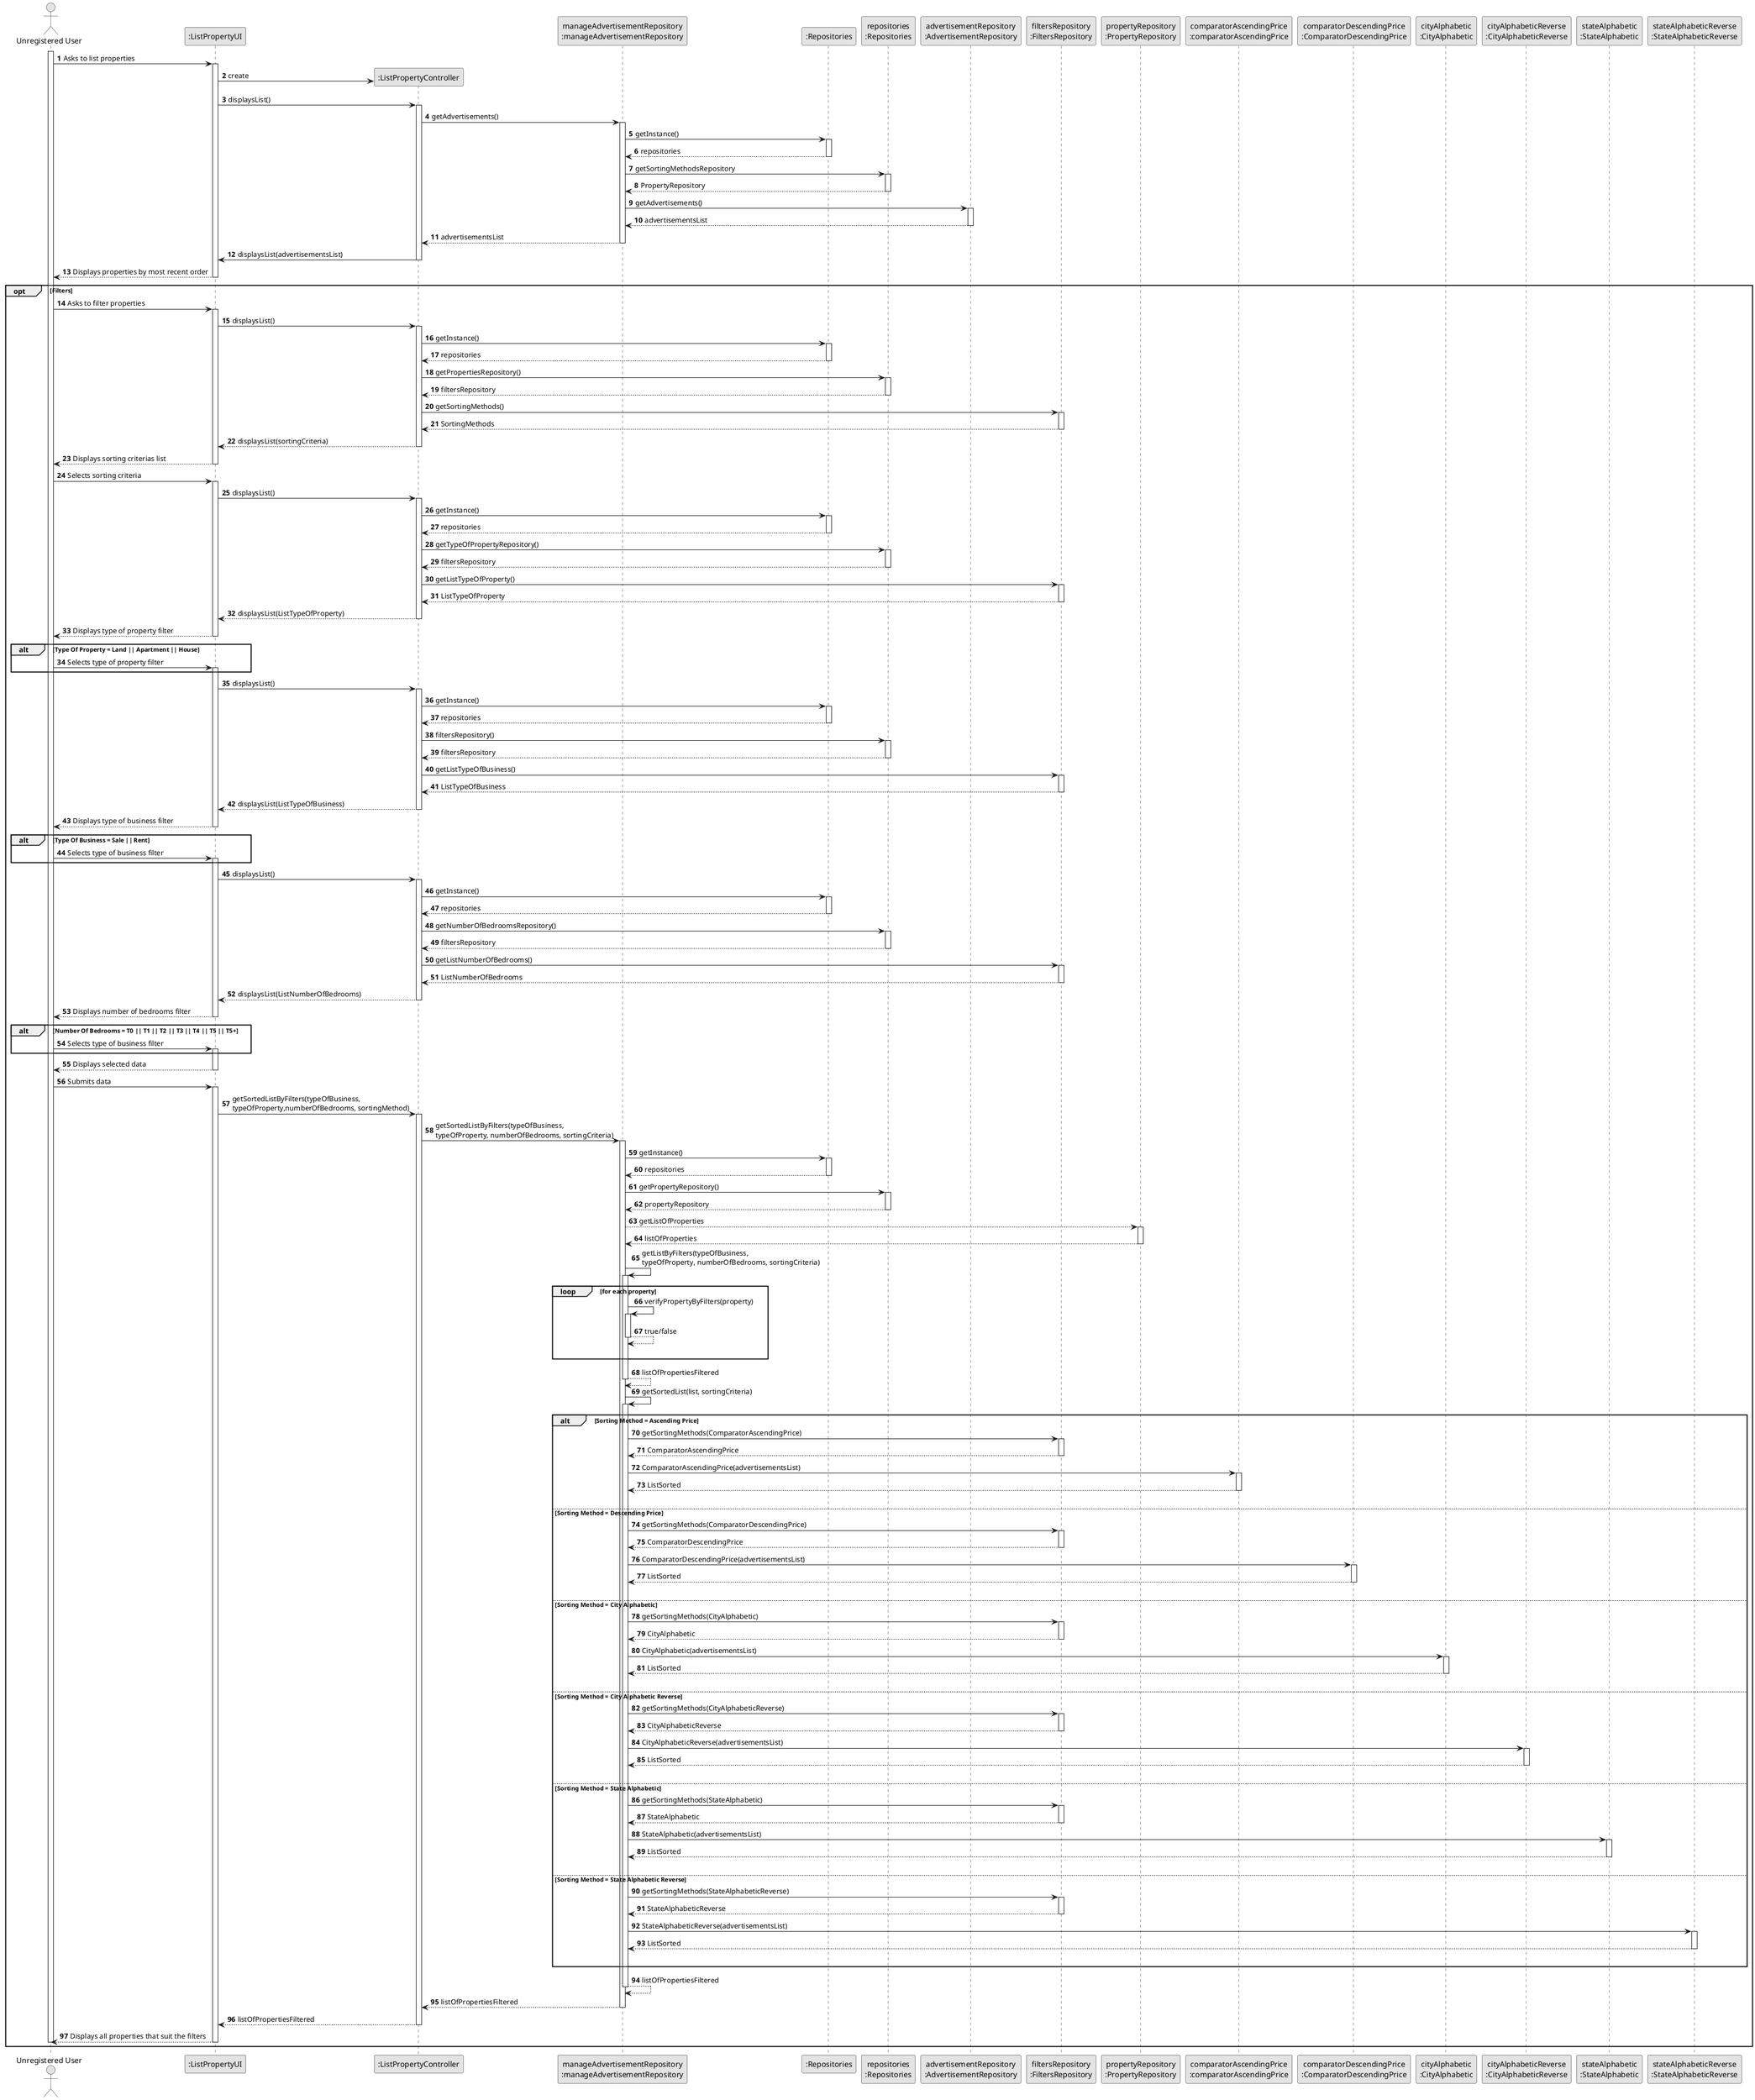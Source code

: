 @startuml
skinparam monochrome true
skinparam packageStyle rectangle
skinparam shadowing false

autonumber

'hide footbox
actor "Unregistered User" as User
participant ":ListPropertyUI" as UI
participant ":ListPropertyController" as CTRL
participant "manageAdvertisementRepository\n:manageAdvertisementRepository" as manageAdvertisement
participant ":Repositories" as RepositorySingleton
participant "repositories\n:Repositories" as PLAT
participant "advertisementRepository\n:AdvertisementRepository" as advertisementRepository
participant "filtersRepository\n:FiltersRepository" as filtersRepository
participant "propertyRepository\n:PropertyRepository" as propertyRepository
participant "comparatorAscendingPrice\n:comparatorAscendingPrice" as ComparatorAscendingPrice
participant "comparatorDescendingPrice\n:ComparatorDescendingPrice" as ComparatorDescendingPrice
participant "cityAlphabetic\n:CityAlphabetic" as CityAlphabetic
participant "cityAlphabeticReverse\n:CityAlphabeticReverse" as CityAlphabeticReverse
participant "stateAlphabetic\n:StateAlphabetic" as StateAlphabetic
participant "stateAlphabeticReverse\n:StateAlphabeticReverse" as StateAlphabeticReverse


activate User

        User -> UI : Asks to list properties

        activate UI

            UI -> CTRL** : create

            UI -> CTRL : displaysList()
            activate CTRL

                CTRL -> manageAdvertisement : getAdvertisements()
                activate manageAdvertisement

                    manageAdvertisement -> RepositorySingleton : getInstance()
                    activate RepositorySingleton

                    RepositorySingleton --> manageAdvertisement: repositories
                    deactivate RepositorySingleton

                    manageAdvertisement -> PLAT : getSortingMethodsRepository
                    activate PLAT

                    PLAT --> manageAdvertisement: PropertyRepository
                    deactivate PLAT

                    manageAdvertisement -> advertisementRepository : getAdvertisements()
                    activate advertisementRepository

                    advertisementRepository --> manageAdvertisement : advertisementsList
                    deactivate advertisementRepository

                    manageAdvertisement --> CTRL : advertisementsList
                    deactivate manageAdvertisement

                CTRL -> UI : displaysList(advertisementsList)
                deactivate CTRL

            UI --> User : Displays properties by most recent order
            deactivate UI

    opt Filters

            User -> UI : Asks to filter properties
            activate UI

            UI -> CTRL : displaysList()
            activate CTRL

                CTRL -> RepositorySingleton : getInstance()
                activate RepositorySingleton

                RepositorySingleton --> CTRL: repositories
                deactivate RepositorySingleton

                CTRL -> PLAT : getPropertiesRepository()
                activate PLAT

                PLAT --> CTRL: filtersRepository
                deactivate PLAT

                CTRL -> filtersRepository : getSortingMethods()
                activate filtersRepository

                filtersRepository --> CTRL : SortingMethods
                deactivate filtersRepository

                CTRL --> UI : displaysList(sortingCriteria)
                deactivate CTRL


        UI --> User : Displays sorting criterias list
    deactivate UI

        User -> UI : Selects sorting criteria
    activate UI

            UI -> CTRL : displaysList()
            activate CTRL

            CTRL -> RepositorySingleton : getInstance()
            activate RepositorySingleton

            RepositorySingleton --> CTRL: repositories
            deactivate RepositorySingleton

            CTRL -> PLAT : getTypeOfPropertyRepository()
            activate PLAT

            PLAT --> CTRL: filtersRepository
            deactivate PLAT

            CTRL -> filtersRepository : getListTypeOfProperty()
            activate filtersRepository

            filtersRepository --> CTRL : ListTypeOfProperty
            deactivate filtersRepository

            CTRL --> UI : displaysList(ListTypeOfProperty)
            deactivate CTRL

        UI --> User : Displays type of property filter
        deactivate UI

    alt Type Of Property = Land || Apartment || House

        User -> UI : Selects type of property filter
        activate UI

    end
        UI -> CTRL : displaysList()

        activate CTRL

            CTRL -> RepositorySingleton : getInstance()
            activate RepositorySingleton

            RepositorySingleton --> CTRL: repositories
            deactivate RepositorySingleton

            CTRL -> PLAT : filtersRepository()
            activate PLAT

            PLAT --> CTRL: filtersRepository
            deactivate PLAT

            CTRL -> filtersRepository : getListTypeOfBusiness()
            activate filtersRepository

            filtersRepository --> CTRL : ListTypeOfBusiness
            deactivate filtersRepository

            CTRL --> UI : displaysList(ListTypeOfBusiness)
            deactivate CTRL

        UI --> User : Displays type of business filter

        deactivate UI

    alt Type Of Business = Sale || Rent

        User -> UI : Selects type of business filter
        activate UI

    end
        UI -> CTRL : displaysList()

        activate CTRL

            CTRL -> RepositorySingleton : getInstance()
            activate RepositorySingleton

            RepositorySingleton --> CTRL: repositories
            deactivate RepositorySingleton

            CTRL -> PLAT : getNumberOfBedroomsRepository()
            activate PLAT

            PLAT --> CTRL: filtersRepository
            deactivate PLAT

            CTRL -> filtersRepository : getListNumberOfBedrooms()
            activate filtersRepository

            filtersRepository --> CTRL : ListNumberOfBedrooms
            deactivate filtersRepository

            CTRL --> UI : displaysList(ListNumberOfBedrooms)
            deactivate CTRL

        UI --> User : Displays number of bedrooms filter

        deactivate UI

        alt Number Of Bedrooms = T0 || T1 || T2 || T3 || T4 || T5 || T5+

        User -> UI : Selects type of business filter
            activate UI
        end

        UI --> User : Displays selected data
        deactivate UI


        User -> UI : Submits data
    activate UI



     UI -> CTRL : getSortedListByFilters(typeOfBusiness,\ntypeOfProperty,numberOfBedrooms, sortingMethod)
     activate CTRL

             CTRL -> manageAdvertisement : getSortedListByFilters(typeOfBusiness, \ntypeOfProperty, numberOfBedrooms, sortingCriteria)
         activate manageAdvertisement

                 manageAdvertisement -> RepositorySingleton : getInstance()
                 activate RepositorySingleton

                 RepositorySingleton --> manageAdvertisement: repositories
                 deactivate RepositorySingleton

                 manageAdvertisement -> PLAT : getPropertyRepository()
                 activate PLAT

                 PLAT --> manageAdvertisement : propertyRepository
                 deactivate PLAT

                manageAdvertisement --> propertyRepository : getListOfProperties
                activate propertyRepository

                propertyRepository --> manageAdvertisement : listOfProperties
                deactivate propertyRepository

                 manageAdvertisement -> manageAdvertisement : getListByFilters(typeOfBusiness, \ntypeOfProperty, numberOfBedrooms, sortingCriteria)

                      loop for each property

                         activate manageAdvertisement
                         manageAdvertisement -> manageAdvertisement : verifyPropertyByFilters(property)
                         activate manageAdvertisement
                         manageAdvertisement --> manageAdvertisement : true/false
                         deactivate manageAdvertisement

                      |||

                      end
                           manageAdvertisement --> manageAdvertisement : listOfPropertiesFiltered

                     deactivate manageAdvertisement

    manageAdvertisement -> manageAdvertisement : getSortedList(list, sortingCriteria)
    activate manageAdvertisement


         alt Sorting Method = Ascending Price


                    manageAdvertisement -> filtersRepository : getSortingMethods(ComparatorAscendingPrice)
                    activate filtersRepository

                    filtersRepository --> manageAdvertisement: ComparatorAscendingPrice
                    deactivate filtersRepository

                    manageAdvertisement -> ComparatorAscendingPrice : ComparatorAscendingPrice(advertisementsList)
                    activate ComparatorAscendingPrice

                    ComparatorAscendingPrice --> manageAdvertisement : ListSorted
                    deactivate ComparatorAscendingPrice

            |||
            else Sorting Method = Descending Price

                    manageAdvertisement -> filtersRepository : getSortingMethods(ComparatorDescendingPrice)
                    activate filtersRepository

                    filtersRepository --> manageAdvertisement: ComparatorDescendingPrice
                    deactivate filtersRepository

                    manageAdvertisement -> ComparatorDescendingPrice : ComparatorDescendingPrice(advertisementsList)
                    activate ComparatorDescendingPrice

                    ComparatorDescendingPrice --> manageAdvertisement : ListSorted
                    deactivate ComparatorDescendingPrice
            |||
            else Sorting Method = City Alphabetic

                    manageAdvertisement -> filtersRepository : getSortingMethods(CityAlphabetic)
                    activate filtersRepository

                    filtersRepository --> manageAdvertisement: CityAlphabetic
                    deactivate filtersRepository

                    manageAdvertisement -> CityAlphabetic : CityAlphabetic(advertisementsList)
                    activate CityAlphabetic

                    CityAlphabetic --> manageAdvertisement : ListSorted
                    deactivate CityAlphabetic
            |||
            else Sorting Method = City Alphabetic Reverse

                    manageAdvertisement -> filtersRepository : getSortingMethods(CityAlphabeticReverse)
                    activate filtersRepository

                    filtersRepository --> manageAdvertisement: CityAlphabeticReverse
                    deactivate filtersRepository

                    manageAdvertisement -> CityAlphabeticReverse : CityAlphabeticReverse(advertisementsList)
                    activate CityAlphabeticReverse

                    CityAlphabeticReverse --> manageAdvertisement : ListSorted
                    deactivate CityAlphabeticReverse
            |||
            else Sorting Method = State Alphabetic

                    manageAdvertisement -> filtersRepository : getSortingMethods(StateAlphabetic)
                    activate filtersRepository

                    filtersRepository --> manageAdvertisement: StateAlphabetic
                    deactivate filtersRepository

                    manageAdvertisement -> StateAlphabetic : StateAlphabetic(advertisementsList)
                    activate StateAlphabetic

                    StateAlphabetic --> manageAdvertisement : ListSorted
                    deactivate StateAlphabetic

            |||
            else Sorting Method = State Alphabetic Reverse

                    manageAdvertisement -> filtersRepository : getSortingMethods(StateAlphabeticReverse)
                    activate filtersRepository

                    filtersRepository --> manageAdvertisement: StateAlphabeticReverse
                    deactivate filtersRepository

                    manageAdvertisement -> StateAlphabeticReverse : StateAlphabeticReverse(advertisementsList)
                    activate StateAlphabeticReverse

                    StateAlphabeticReverse --> manageAdvertisement : ListSorted
                    deactivate StateAlphabeticReverse
            |||
            end

    manageAdvertisement --> manageAdvertisement : listOfPropertiesFiltered
    deactivate manageAdvertisement

    manageAdvertisement --> CTRL : listOfPropertiesFiltered
    deactivate manageAdvertisement


     CTRL --> UI: listOfPropertiesFiltered
     deactivate CTRL

    UI --> User :  Displays all properties that suit the filters
    deactivate UI


    deactivate UI

deactivate User
    end




@enduml
